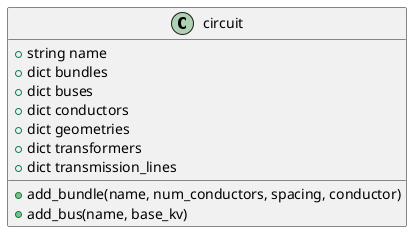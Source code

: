 @startuml
class circuit {
    +string name
    +dict bundles
    +dict buses
    +dict conductors
    +dict geometries
    +dict transformers
    +dict transmission_lines

    +add_bundle(name, num_conductors, spacing, conductor)
    +add_bus(name, base_kv)

}
@enduml
